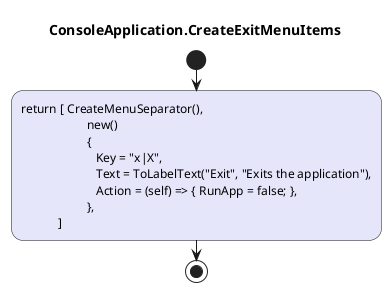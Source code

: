 @startuml ConsoleApplication.CreateExitMenuItems
title ConsoleApplication.CreateExitMenuItems
start
#Lavender:return [ CreateMenuSeparator(),
                     new()
                     {
                        Key = "x|X",
                        Text = ToLabelText("Exit", "Exits the application"),
                        Action = (self) => { RunApp = false; },
                     },
            ];
stop
@enduml
